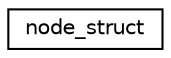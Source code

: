 digraph "Graphical Class Hierarchy"
{
 // LATEX_PDF_SIZE
  edge [fontname="Helvetica",fontsize="10",labelfontname="Helvetica",labelfontsize="10"];
  node [fontname="Helvetica",fontsize="10",shape=record];
  rankdir="LR";
  Node0 [label="node_struct",height=0.2,width=0.4,color="black", fillcolor="white", style="filled",URL="$structnode__struct.html",tooltip=" "];
}
